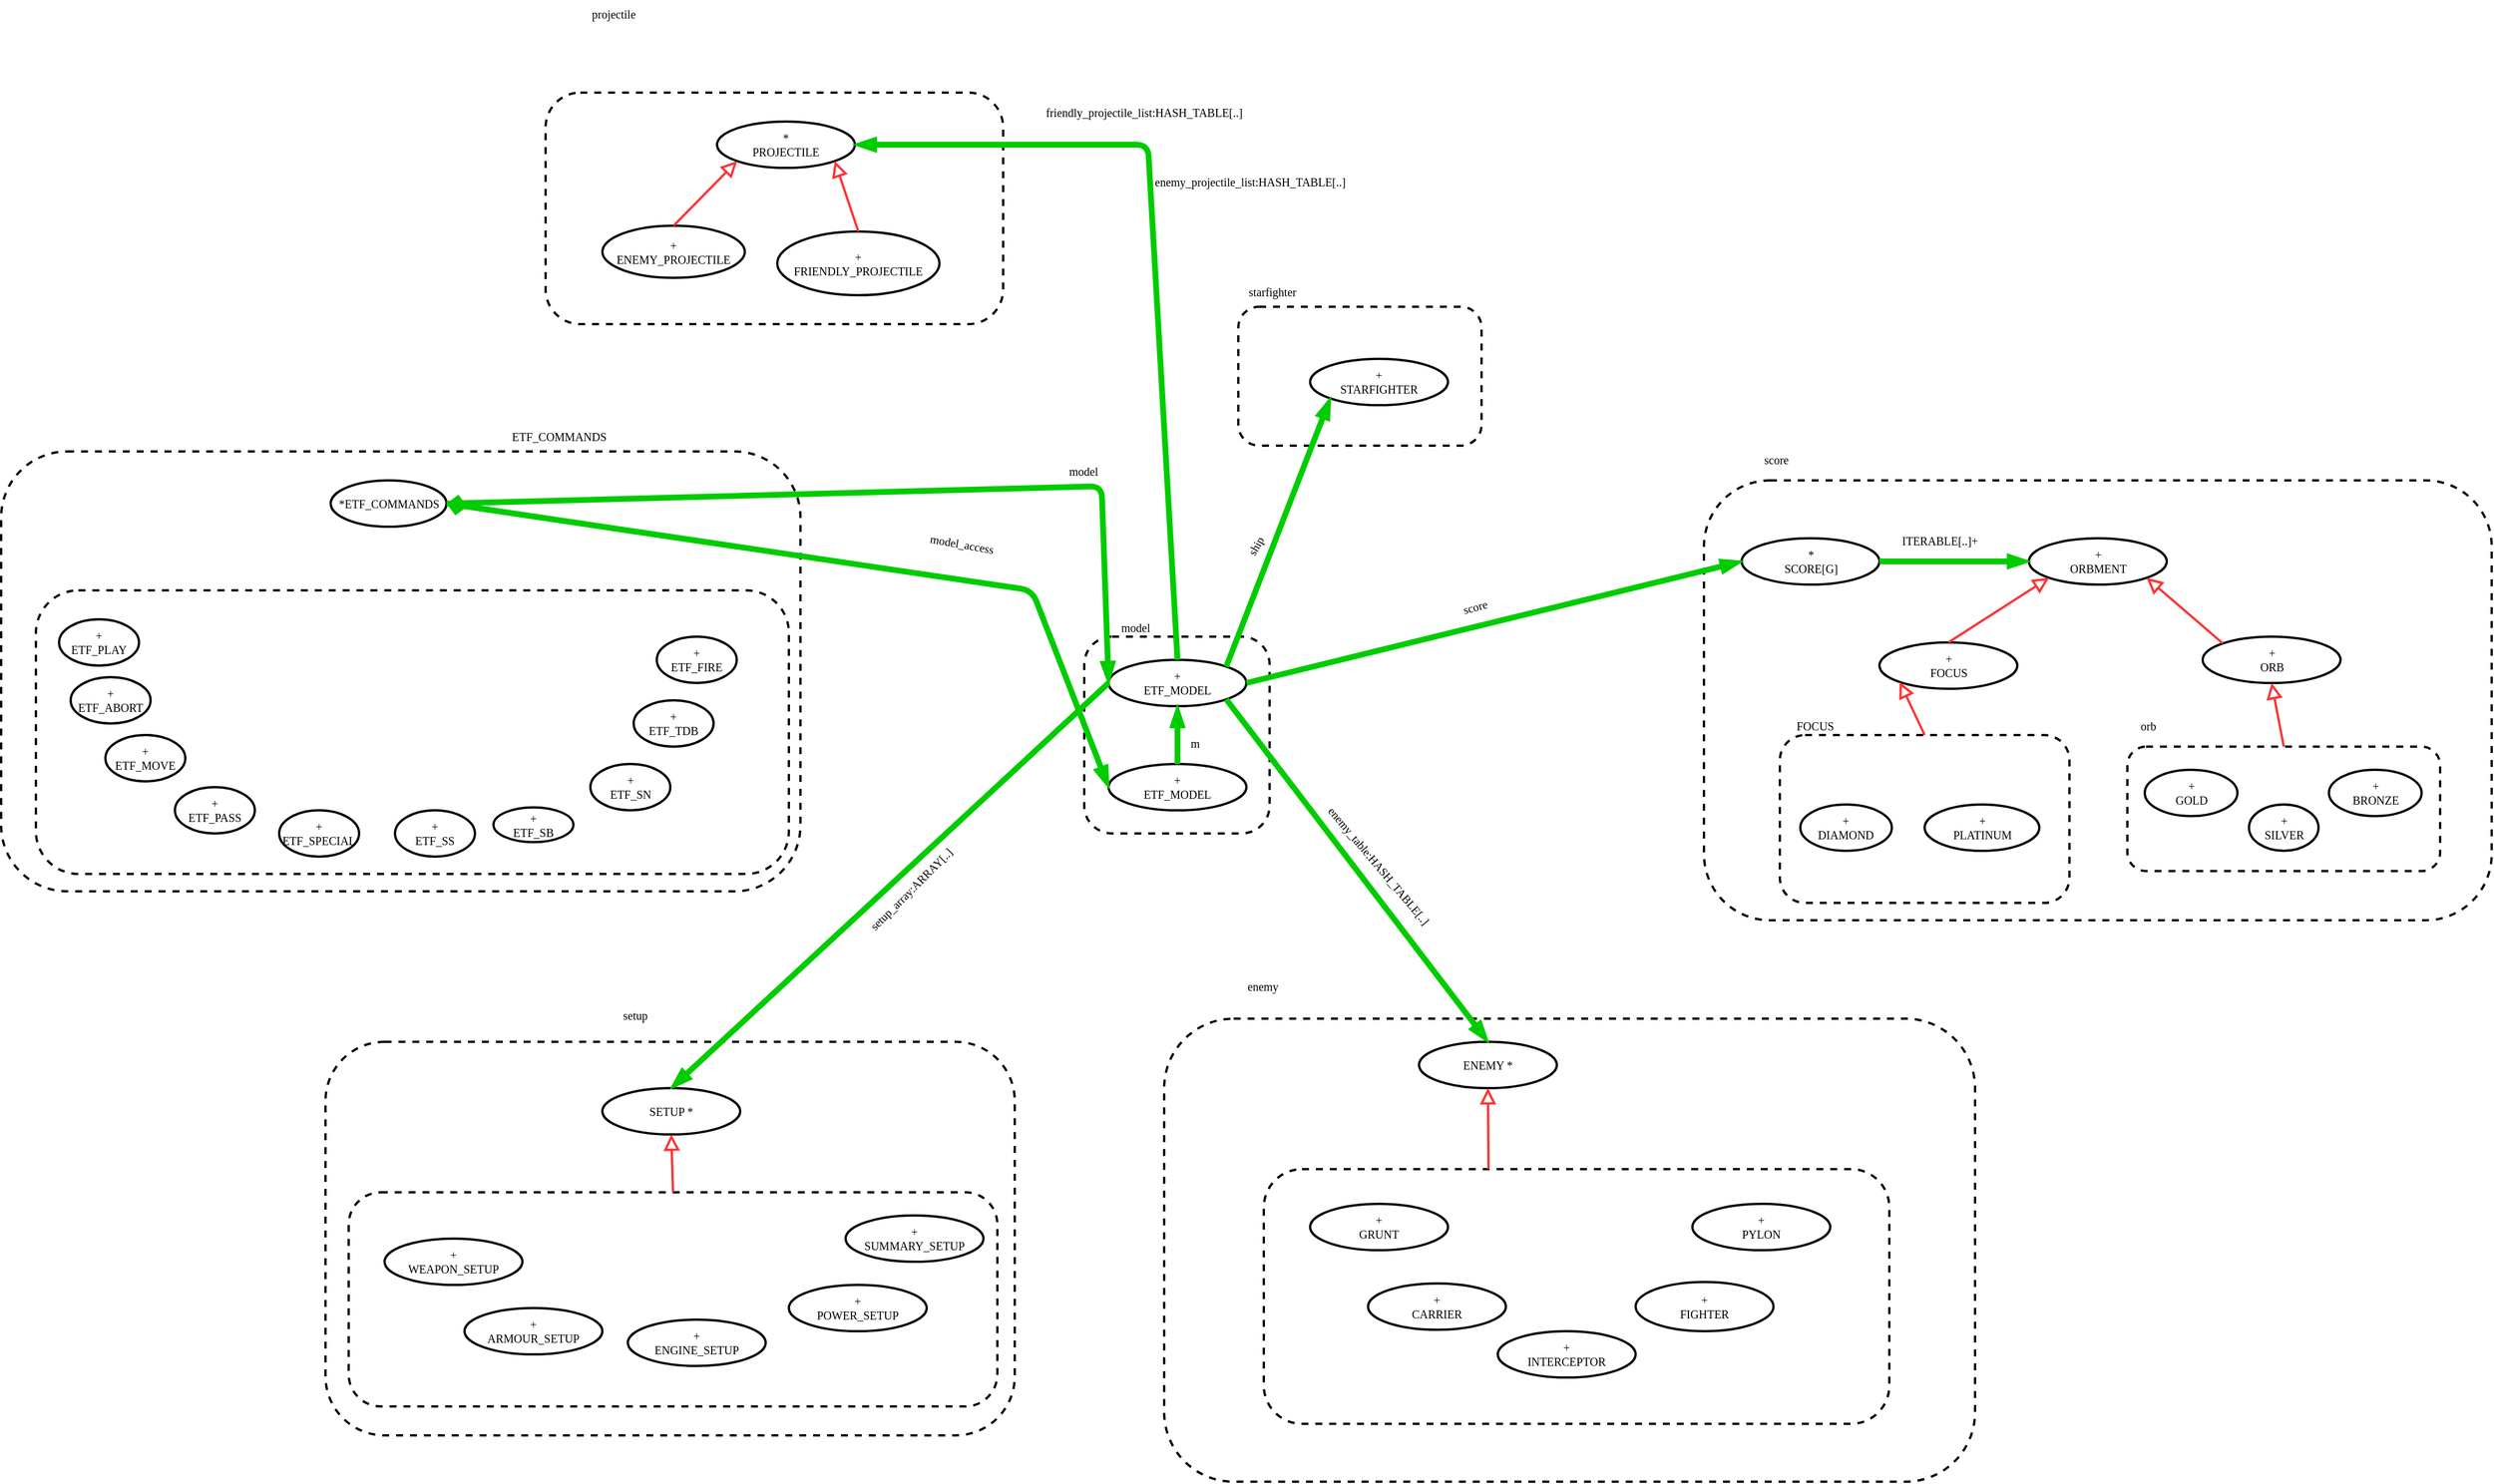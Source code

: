 <mxfile version="13.10.9" type="device"><diagram id="5QK9193k0hXHrtDVPYBl" name="Page-1"><mxGraphModel dx="1404" dy="1368" grid="1" gridSize="10" guides="1" tooltips="1" connect="1" arrows="1" fold="1" page="1" pageScale="1" pageWidth="850" pageHeight="1100" math="0" shadow="0"><root><mxCell id="0"/><mxCell id="1" parent="0"/><mxCell id="_lj4jjMfS3JyeDEuDgr4-108" value="" style="rounded=1;whiteSpace=wrap;html=1;fontSize=10;dashed=1;strokeWidth=2;" vertex="1" parent="1"><mxGeometry x="388" y="-105" width="210" height="120" as="geometry"/></mxCell><mxCell id="_lj4jjMfS3JyeDEuDgr4-109" value="starfighter" style="text;html=1;fontSize=10;fontFamily=Verdena;" vertex="1" parent="1"><mxGeometry x="394.997" y="-130" width="70" height="25" as="geometry"/></mxCell><mxCell id="_lj4jjMfS3JyeDEuDgr4-89" value="" style="rounded=1;whiteSpace=wrap;html=1;fontSize=10;dashed=1;strokeWidth=2;" vertex="1" parent="1"><mxGeometry x="840.5" y="257.5" width="290" height="130" as="geometry"/></mxCell><mxCell id="_lj4jjMfS3JyeDEuDgr4-1" value="" style="rounded=1;whiteSpace=wrap;html=1;fontSize=10;dashed=1;strokeWidth=2;" vertex="1" parent="1"><mxGeometry x="-680" y="20" width="690" height="380" as="geometry"/></mxCell><mxCell id="_lj4jjMfS3JyeDEuDgr4-2" value="ETF_COMMANDS" style="text;html=1;fontSize=10;fontFamily=Verdena;" vertex="1" parent="1"><mxGeometry x="-240.67" y="-5" width="102.33" height="25" as="geometry"/></mxCell><mxCell id="_lj4jjMfS3JyeDEuDgr4-3" value="*ETF_COMMANDS" style="ellipse;whiteSpace=wrap;html=1;rounded=1;fontSize=10;fontFamily=Verdena;strokeWidth=2;" vertex="1" parent="1"><mxGeometry x="-395.5" y="45" width="100" height="40" as="geometry"/></mxCell><mxCell id="_lj4jjMfS3JyeDEuDgr4-21" value="" style="rounded=1;whiteSpace=wrap;html=1;fontSize=10;dashed=1;strokeWidth=2;" vertex="1" parent="1"><mxGeometry x="255" y="180" width="160" height="170" as="geometry"/></mxCell><mxCell id="_lj4jjMfS3JyeDEuDgr4-22" value="model" style="text;html=1;fontSize=10;fontFamily=Verdena;" vertex="1" parent="1"><mxGeometry x="284.997" y="160" width="70" height="25" as="geometry"/></mxCell><mxCell id="_lj4jjMfS3JyeDEuDgr4-23" value="+&lt;br&gt;ETF_MODEL" style="ellipse;whiteSpace=wrap;html=1;rounded=1;fontSize=10;fontFamily=Verdena;strokeWidth=2;" vertex="1" parent="1"><mxGeometry x="276" y="200" width="119" height="40" as="geometry"/></mxCell><mxCell id="_lj4jjMfS3JyeDEuDgr4-24" value="+&lt;br&gt;ETF_MODEL" style="ellipse;whiteSpace=wrap;html=1;rounded=1;fontSize=10;fontFamily=Verdena;strokeWidth=2;" vertex="1" parent="1"><mxGeometry x="276" y="290" width="119" height="40" as="geometry"/></mxCell><mxCell id="_lj4jjMfS3JyeDEuDgr4-25" value="" style="endArrow=blockThin;html=1;strokeColor=#00CC00;strokeWidth=5;endFill=1;exitX=1;exitY=0.5;exitDx=0;exitDy=0;entryX=0;entryY=0.5;entryDx=0;entryDy=0;" edge="1" parent="1" source="_lj4jjMfS3JyeDEuDgr4-3" target="_lj4jjMfS3JyeDEuDgr4-23"><mxGeometry width="50" height="50" relative="1" as="geometry"><mxPoint x="205" y="65" as="sourcePoint"/><mxPoint x="656" y="85" as="targetPoint"/><Array as="points"><mxPoint x="270" y="50"/></Array></mxGeometry></mxCell><mxCell id="_lj4jjMfS3JyeDEuDgr4-26" value="model" style="text;html=1;fontSize=10;fontFamily=Verdena;" vertex="1" parent="1"><mxGeometry x="240" y="25" width="84" height="20" as="geometry"/></mxCell><mxCell id="_lj4jjMfS3JyeDEuDgr4-29" value="" style="endArrow=blockThin;html=1;strokeColor=#00CC00;strokeWidth=5;endFill=1;startArrow=diamond;startFill=1;exitX=1;exitY=0.5;exitDx=0;exitDy=0;entryX=0;entryY=0.5;entryDx=0;entryDy=0;" edge="1" parent="1" source="_lj4jjMfS3JyeDEuDgr4-3" target="_lj4jjMfS3JyeDEuDgr4-24"><mxGeometry width="50" height="50" relative="1" as="geometry"><mxPoint x="369" y="120" as="sourcePoint"/><mxPoint x="509" y="120" as="targetPoint"/><Array as="points"><mxPoint x="210" y="140"/></Array></mxGeometry></mxCell><mxCell id="_lj4jjMfS3JyeDEuDgr4-30" value="model_access" style="text;html=1;fontSize=10;fontFamily=Verdena;rotation=10;" vertex="1" parent="1"><mxGeometry x="120" y="90" width="81" height="20" as="geometry"/></mxCell><mxCell id="_lj4jjMfS3JyeDEuDgr4-31" value="" style="endArrow=blockThin;html=1;strokeColor=#00CC00;strokeWidth=5;endFill=1;entryX=0.5;entryY=1;entryDx=0;entryDy=0;exitX=0.5;exitY=0;exitDx=0;exitDy=0;" edge="1" parent="1" source="_lj4jjMfS3JyeDEuDgr4-24" target="_lj4jjMfS3JyeDEuDgr4-23"><mxGeometry width="50" height="50" relative="1" as="geometry"><mxPoint x="225" y="470" as="sourcePoint"/><mxPoint x="365" y="470" as="targetPoint"/></mxGeometry></mxCell><mxCell id="_lj4jjMfS3JyeDEuDgr4-32" value="m" style="text;html=1;fontSize=10;fontFamily=Verdena;" vertex="1" parent="1"><mxGeometry x="345" y="260" width="22" height="20" as="geometry"/></mxCell><mxCell id="_lj4jjMfS3JyeDEuDgr4-33" value="" style="rounded=1;whiteSpace=wrap;html=1;fontSize=10;dashed=1;strokeWidth=2;" vertex="1" parent="1"><mxGeometry x="-400" y="530" width="595" height="340" as="geometry"/></mxCell><mxCell id="_lj4jjMfS3JyeDEuDgr4-34" value="setup" style="text;html=1;fontSize=10;fontFamily=Verdena;" vertex="1" parent="1"><mxGeometry x="-145.003" y="495" width="70" height="25" as="geometry"/></mxCell><mxCell id="_lj4jjMfS3JyeDEuDgr4-35" value="" style="rounded=1;whiteSpace=wrap;html=1;fontSize=10;dashed=1;strokeWidth=2;" vertex="1" parent="1"><mxGeometry x="324" y="510" width="700" height="400" as="geometry"/></mxCell><mxCell id="_lj4jjMfS3JyeDEuDgr4-36" value="enemy" style="text;html=1;fontSize=10;fontFamily=Verdena;" vertex="1" parent="1"><mxGeometry x="393.997" y="470" width="70" height="25" as="geometry"/></mxCell><mxCell id="_lj4jjMfS3JyeDEuDgr4-37" value="" style="rounded=1;whiteSpace=wrap;html=1;fontSize=10;dashed=1;strokeWidth=2;" vertex="1" parent="1"><mxGeometry x="-380" y="660" width="560" height="185" as="geometry"/></mxCell><mxCell id="_lj4jjMfS3JyeDEuDgr4-39" value="+&lt;br&gt;WEAPON_SETUP" style="ellipse;whiteSpace=wrap;html=1;rounded=1;fontSize=10;fontFamily=Verdena;strokeWidth=2;" vertex="1" parent="1"><mxGeometry x="-349" y="700" width="119" height="40" as="geometry"/></mxCell><mxCell id="_lj4jjMfS3JyeDEuDgr4-40" value="+&lt;br&gt;ARMOUR_SETUP" style="ellipse;whiteSpace=wrap;html=1;rounded=1;fontSize=10;fontFamily=Verdena;strokeWidth=2;" vertex="1" parent="1"><mxGeometry x="-280" y="760" width="119" height="40" as="geometry"/></mxCell><mxCell id="_lj4jjMfS3JyeDEuDgr4-41" value="+&lt;br&gt;ENGINE_SETUP" style="ellipse;whiteSpace=wrap;html=1;rounded=1;fontSize=10;fontFamily=Verdena;strokeWidth=2;" vertex="1" parent="1"><mxGeometry x="-139" y="770" width="119" height="40" as="geometry"/></mxCell><mxCell id="_lj4jjMfS3JyeDEuDgr4-42" value="+&lt;br&gt;POWER_SETUP" style="ellipse;whiteSpace=wrap;html=1;rounded=1;fontSize=10;fontFamily=Verdena;strokeWidth=2;" vertex="1" parent="1"><mxGeometry y="740" width="119" height="40" as="geometry"/></mxCell><mxCell id="_lj4jjMfS3JyeDEuDgr4-43" value="+&lt;br&gt;SUMMARY_SETUP" style="ellipse;whiteSpace=wrap;html=1;rounded=1;fontSize=10;fontFamily=Verdena;strokeWidth=2;" vertex="1" parent="1"><mxGeometry x="49" y="680" width="119" height="40" as="geometry"/></mxCell><mxCell id="_lj4jjMfS3JyeDEuDgr4-47" value="SETUP *" style="ellipse;whiteSpace=wrap;html=1;rounded=1;fontSize=10;fontFamily=Verdena;strokeWidth=2;" vertex="1" parent="1"><mxGeometry x="-161" y="570" width="119" height="40" as="geometry"/></mxCell><mxCell id="_lj4jjMfS3JyeDEuDgr4-48" value="" style="endArrow=block;html=1;strokeColor=#FF3333;strokeWidth=2;endFill=0;endSize=9;entryX=0.5;entryY=1;entryDx=0;entryDy=0;exitX=0.5;exitY=0;exitDx=0;exitDy=0;" edge="1" parent="1" source="_lj4jjMfS3JyeDEuDgr4-37" target="_lj4jjMfS3JyeDEuDgr4-47"><mxGeometry width="50" height="50" relative="1" as="geometry"><mxPoint x="-110" y="680" as="sourcePoint"/><mxPoint x="-110" y="620" as="targetPoint"/></mxGeometry></mxCell><mxCell id="_lj4jjMfS3JyeDEuDgr4-50" value="ENEMY *" style="ellipse;whiteSpace=wrap;html=1;rounded=1;fontSize=10;fontFamily=Verdena;strokeWidth=2;" vertex="1" parent="1"><mxGeometry x="544" y="530" width="119" height="40" as="geometry"/></mxCell><mxCell id="_lj4jjMfS3JyeDEuDgr4-51" value="" style="rounded=1;whiteSpace=wrap;html=1;fontSize=10;dashed=1;strokeWidth=2;" vertex="1" parent="1"><mxGeometry x="410" y="640" width="540" height="220" as="geometry"/></mxCell><mxCell id="_lj4jjMfS3JyeDEuDgr4-53" value="+&lt;br&gt;GRUNT" style="ellipse;whiteSpace=wrap;html=1;rounded=1;fontSize=10;fontFamily=Verdena;strokeWidth=2;" vertex="1" parent="1"><mxGeometry x="450" y="670" width="119" height="40" as="geometry"/></mxCell><mxCell id="_lj4jjMfS3JyeDEuDgr4-55" value="+&lt;br&gt;CARRIER" style="ellipse;whiteSpace=wrap;html=1;rounded=1;fontSize=10;fontFamily=Verdena;strokeWidth=2;" vertex="1" parent="1"><mxGeometry x="500" y="738.75" width="119" height="40" as="geometry"/></mxCell><mxCell id="_lj4jjMfS3JyeDEuDgr4-56" value="+&lt;br&gt;INTERCEPTOR" style="ellipse;whiteSpace=wrap;html=1;rounded=1;fontSize=10;fontFamily=Verdena;strokeWidth=2;" vertex="1" parent="1"><mxGeometry x="612" y="780" width="119" height="40" as="geometry"/></mxCell><mxCell id="_lj4jjMfS3JyeDEuDgr4-57" value="+&lt;br&gt;FIGHTER" style="ellipse;whiteSpace=wrap;html=1;rounded=1;fontSize=10;fontFamily=Verdena;strokeWidth=2;" vertex="1" parent="1"><mxGeometry x="731" y="737.5" width="119" height="42.5" as="geometry"/></mxCell><mxCell id="_lj4jjMfS3JyeDEuDgr4-58" value="+&lt;br&gt;PYLON" style="ellipse;whiteSpace=wrap;html=1;rounded=1;fontSize=10;fontFamily=Verdena;strokeWidth=2;" vertex="1" parent="1"><mxGeometry x="780" y="670" width="119" height="40" as="geometry"/></mxCell><mxCell id="_lj4jjMfS3JyeDEuDgr4-60" value="" style="endArrow=block;html=1;strokeColor=#FF3333;strokeWidth=2;endFill=0;endSize=9;entryX=0.5;entryY=1;entryDx=0;entryDy=0;" edge="1" parent="1" target="_lj4jjMfS3JyeDEuDgr4-50"><mxGeometry width="50" height="50" relative="1" as="geometry"><mxPoint x="604" y="640" as="sourcePoint"/><mxPoint x="604" y="580" as="targetPoint"/></mxGeometry></mxCell><mxCell id="_lj4jjMfS3JyeDEuDgr4-61" value="" style="endArrow=blockThin;html=1;strokeColor=#00CC00;strokeWidth=5;endFill=1;exitX=0;exitY=0.5;exitDx=0;exitDy=0;entryX=0.5;entryY=0;entryDx=0;entryDy=0;" edge="1" parent="1" source="_lj4jjMfS3JyeDEuDgr4-23" target="_lj4jjMfS3JyeDEuDgr4-47"><mxGeometry width="50" height="50" relative="1" as="geometry"><mxPoint x="115" y="465" as="sourcePoint"/><mxPoint x="255" y="465" as="targetPoint"/></mxGeometry></mxCell><mxCell id="_lj4jjMfS3JyeDEuDgr4-62" value="setup_array:ARRAY[..]" style="text;html=1;fontSize=10;fontFamily=Verdena;rotation=-45;" vertex="1" parent="1"><mxGeometry x="54.17" y="375.93" width="123.81" height="30" as="geometry"/></mxCell><mxCell id="_lj4jjMfS3JyeDEuDgr4-63" value="" style="endArrow=blockThin;html=1;strokeColor=#00CC00;strokeWidth=5;endFill=1;exitX=1;exitY=1;exitDx=0;exitDy=0;entryX=0.5;entryY=0;entryDx=0;entryDy=0;" edge="1" parent="1" source="_lj4jjMfS3JyeDEuDgr4-23" target="_lj4jjMfS3JyeDEuDgr4-50"><mxGeometry width="50" height="50" relative="1" as="geometry"><mxPoint x="544" y="360" as="sourcePoint"/><mxPoint x="684" y="360" as="targetPoint"/></mxGeometry></mxCell><mxCell id="_lj4jjMfS3JyeDEuDgr4-64" value="enemy_table:HASH_TABLE[..]" style="text;html=1;fontSize=10;fontFamily=Verdena;rotation=50;" vertex="1" parent="1"><mxGeometry x="440" y="375.93" width="158" height="20" as="geometry"/></mxCell><mxCell id="_lj4jjMfS3JyeDEuDgr4-65" value="" style="rounded=1;whiteSpace=wrap;html=1;fontSize=10;dashed=1;strokeWidth=2;" vertex="1" parent="1"><mxGeometry x="-210" y="-290" width="395" height="200" as="geometry"/></mxCell><mxCell id="_lj4jjMfS3JyeDEuDgr4-66" value="projectile" style="text;html=1;fontSize=10;fontFamily=Verdena;" vertex="1" parent="1"><mxGeometry x="-172.333" y="-370" width="70" height="25" as="geometry"/></mxCell><mxCell id="_lj4jjMfS3JyeDEuDgr4-68" value="*&lt;br&gt;PROJECTILE" style="ellipse;whiteSpace=wrap;html=1;rounded=1;fontSize=10;fontFamily=Verdena;strokeWidth=2;" vertex="1" parent="1"><mxGeometry x="-62" y="-265" width="119" height="40" as="geometry"/></mxCell><mxCell id="_lj4jjMfS3JyeDEuDgr4-69" value="+&lt;br&gt;ENEMY_PROJECTILE" style="ellipse;whiteSpace=wrap;html=1;rounded=1;fontSize=10;fontFamily=Verdena;strokeWidth=2;" vertex="1" parent="1"><mxGeometry x="-161" y="-175" width="123" height="45" as="geometry"/></mxCell><mxCell id="_lj4jjMfS3JyeDEuDgr4-70" value="+&lt;br&gt;FRIENDLY_PROJECTILE" style="ellipse;whiteSpace=wrap;html=1;rounded=1;fontSize=10;fontFamily=Verdena;strokeWidth=2;" vertex="1" parent="1"><mxGeometry x="-10" y="-170" width="140" height="55" as="geometry"/></mxCell><mxCell id="_lj4jjMfS3JyeDEuDgr4-71" value="" style="endArrow=block;html=1;strokeColor=#FF3333;strokeWidth=2;endFill=0;endSize=9;entryX=0;entryY=1;entryDx=0;entryDy=0;exitX=0.5;exitY=0;exitDx=0;exitDy=0;" edge="1" parent="1" source="_lj4jjMfS3JyeDEuDgr4-69" target="_lj4jjMfS3JyeDEuDgr4-68"><mxGeometry width="50" height="50" relative="1" as="geometry"><mxPoint x="-85" y="-125" as="sourcePoint"/><mxPoint x="-85" y="-185" as="targetPoint"/></mxGeometry></mxCell><mxCell id="_lj4jjMfS3JyeDEuDgr4-72" value="" style="endArrow=block;html=1;strokeColor=#FF3333;strokeWidth=2;endFill=0;endSize=9;entryX=1;entryY=1;entryDx=0;entryDy=0;exitX=0.5;exitY=0;exitDx=0;exitDy=0;" edge="1" parent="1" source="_lj4jjMfS3JyeDEuDgr4-70" target="_lj4jjMfS3JyeDEuDgr4-68"><mxGeometry width="50" height="50" relative="1" as="geometry"><mxPoint x="45" y="-155" as="sourcePoint"/><mxPoint x="45" y="-215" as="targetPoint"/></mxGeometry></mxCell><mxCell id="_lj4jjMfS3JyeDEuDgr4-73" value="" style="endArrow=blockThin;html=1;strokeColor=#00CC00;strokeWidth=5;endFill=1;exitX=0.5;exitY=0;exitDx=0;exitDy=0;entryX=1;entryY=0.5;entryDx=0;entryDy=0;" edge="1" parent="1" source="_lj4jjMfS3JyeDEuDgr4-23" target="_lj4jjMfS3JyeDEuDgr4-68"><mxGeometry width="50" height="50" relative="1" as="geometry"><mxPoint x="345.5" y="185" as="sourcePoint"/><mxPoint x="503.0" y="-415" as="targetPoint"/><Array as="points"><mxPoint x="310" y="-245"/></Array></mxGeometry></mxCell><mxCell id="_lj4jjMfS3JyeDEuDgr4-74" value="friendly_projectile_list:HASH_TABLE[..]" style="text;html=1;fontSize=10;fontFamily=Verdena;" vertex="1" parent="1"><mxGeometry x="220" y="-285" width="210" height="20" as="geometry"/></mxCell><mxCell id="_lj4jjMfS3JyeDEuDgr4-75" value="enemy_projectile_list:HASH_TABLE[..]" style="text;html=1;fontSize=10;fontFamily=Verdena;" vertex="1" parent="1"><mxGeometry x="314" y="-225" width="210" height="20" as="geometry"/></mxCell><mxCell id="_lj4jjMfS3JyeDEuDgr4-76" value="" style="rounded=1;whiteSpace=wrap;html=1;fontSize=10;dashed=1;strokeWidth=2;" vertex="1" parent="1"><mxGeometry x="790" y="45" width="680" height="380" as="geometry"/></mxCell><mxCell id="_lj4jjMfS3JyeDEuDgr4-77" value="score" style="text;html=1;fontSize=10;fontFamily=Verdena;" vertex="1" parent="1"><mxGeometry x="840.497" y="15" width="70" height="25" as="geometry"/></mxCell><mxCell id="_lj4jjMfS3JyeDEuDgr4-78" value="*&lt;br&gt;SCORE[G]" style="ellipse;whiteSpace=wrap;html=1;rounded=1;fontSize=10;fontFamily=Verdena;strokeWidth=2;" vertex="1" parent="1"><mxGeometry x="822.5" y="95" width="119" height="40" as="geometry"/></mxCell><mxCell id="_lj4jjMfS3JyeDEuDgr4-79" value="+&lt;br&gt;ORBMENT" style="ellipse;whiteSpace=wrap;html=1;rounded=1;fontSize=10;fontFamily=Verdena;strokeWidth=2;" vertex="1" parent="1"><mxGeometry x="1070.5" y="95" width="119" height="40" as="geometry"/></mxCell><mxCell id="_lj4jjMfS3JyeDEuDgr4-81" value="+&lt;br&gt;FOCUS" style="ellipse;whiteSpace=wrap;html=1;rounded=1;fontSize=10;fontFamily=Verdena;strokeWidth=2;" vertex="1" parent="1"><mxGeometry x="941.5" y="185" width="119" height="40" as="geometry"/></mxCell><mxCell id="_lj4jjMfS3JyeDEuDgr4-83" value="+&lt;br&gt;ORB" style="ellipse;whiteSpace=wrap;html=1;rounded=1;fontSize=10;fontFamily=Verdena;strokeWidth=2;" vertex="1" parent="1"><mxGeometry x="1220.5" y="180" width="119" height="40" as="geometry"/></mxCell><mxCell id="_lj4jjMfS3JyeDEuDgr4-91" value="" style="rounded=1;whiteSpace=wrap;html=1;fontSize=10;dashed=1;strokeWidth=2;" vertex="1" parent="1"><mxGeometry x="855.5" y="265" width="250" height="145" as="geometry"/></mxCell><mxCell id="_lj4jjMfS3JyeDEuDgr4-92" value="FOCUS" style="text;html=1;fontSize=10;fontFamily=Verdena;" vertex="1" parent="1"><mxGeometry x="868.167" y="245" width="70" height="25" as="geometry"/></mxCell><mxCell id="_lj4jjMfS3JyeDEuDgr4-85" value="+&lt;br&gt;PLATINUM" style="ellipse;whiteSpace=wrap;html=1;rounded=1;fontSize=10;fontFamily=Verdena;strokeWidth=2;" vertex="1" parent="1"><mxGeometry x="980.5" y="325" width="99" height="40" as="geometry"/></mxCell><mxCell id="_lj4jjMfS3JyeDEuDgr4-84" value="+&lt;br&gt;DIAMOND" style="ellipse;whiteSpace=wrap;html=1;rounded=1;fontSize=10;fontFamily=Verdena;strokeWidth=2;" vertex="1" parent="1"><mxGeometry x="873.17" y="325" width="79" height="40" as="geometry"/></mxCell><mxCell id="_lj4jjMfS3JyeDEuDgr4-95" value="" style="endArrow=block;html=1;strokeColor=#FF3333;strokeWidth=2;endFill=0;endSize=9;entryX=0;entryY=1;entryDx=0;entryDy=0;exitX=0.5;exitY=0;exitDx=0;exitDy=0;" edge="1" parent="1" source="_lj4jjMfS3JyeDEuDgr4-91" target="_lj4jjMfS3JyeDEuDgr4-81"><mxGeometry width="50" height="50" relative="1" as="geometry"><mxPoint x="950.5" y="295" as="sourcePoint"/><mxPoint x="950.5" y="235" as="targetPoint"/></mxGeometry></mxCell><mxCell id="_lj4jjMfS3JyeDEuDgr4-96" value="" style="rounded=1;whiteSpace=wrap;html=1;fontSize=10;dashed=1;strokeWidth=2;" vertex="1" parent="1"><mxGeometry x="1155.5" y="275" width="270" height="107.5" as="geometry"/></mxCell><mxCell id="_lj4jjMfS3JyeDEuDgr4-97" value="orb" style="text;html=1;fontSize=10;fontFamily=Verdena;" vertex="1" parent="1"><mxGeometry x="1165" y="245" width="30" height="25" as="geometry"/></mxCell><mxCell id="_lj4jjMfS3JyeDEuDgr4-88" value="+&lt;br&gt;BRONZE" style="ellipse;whiteSpace=wrap;html=1;rounded=1;fontSize=10;fontFamily=Verdena;strokeWidth=2;" vertex="1" parent="1"><mxGeometry x="1329.5" y="295" width="80" height="40" as="geometry"/></mxCell><mxCell id="_lj4jjMfS3JyeDEuDgr4-86" value="+&lt;br&gt;GOLD" style="ellipse;whiteSpace=wrap;html=1;rounded=1;fontSize=10;fontFamily=Verdena;strokeWidth=2;" vertex="1" parent="1"><mxGeometry x="1170.5" y="295" width="80" height="40" as="geometry"/></mxCell><mxCell id="_lj4jjMfS3JyeDEuDgr4-87" value="+&lt;br&gt;SILVER" style="ellipse;whiteSpace=wrap;html=1;rounded=1;fontSize=10;fontFamily=Verdena;strokeWidth=2;" vertex="1" parent="1"><mxGeometry x="1260.5" y="325" width="60" height="40" as="geometry"/></mxCell><mxCell id="_lj4jjMfS3JyeDEuDgr4-98" value="" style="endArrow=block;html=1;strokeColor=#FF3333;strokeWidth=2;endFill=0;endSize=9;entryX=0.5;entryY=1;entryDx=0;entryDy=0;exitX=0.5;exitY=0;exitDx=0;exitDy=0;" edge="1" parent="1" source="_lj4jjMfS3JyeDEuDgr4-96" target="_lj4jjMfS3JyeDEuDgr4-83"><mxGeometry width="50" height="50" relative="1" as="geometry"><mxPoint x="1250.5" y="285" as="sourcePoint"/><mxPoint x="1250.5" y="225" as="targetPoint"/></mxGeometry></mxCell><mxCell id="_lj4jjMfS3JyeDEuDgr4-99" value="" style="endArrow=block;html=1;strokeColor=#FF3333;strokeWidth=2;endFill=0;endSize=9;entryX=0;entryY=1;entryDx=0;entryDy=0;exitX=0.5;exitY=0;exitDx=0;exitDy=0;" edge="1" parent="1" source="_lj4jjMfS3JyeDEuDgr4-81" target="_lj4jjMfS3JyeDEuDgr4-79"><mxGeometry width="50" height="50" relative="1" as="geometry"><mxPoint x="1030.5" y="205" as="sourcePoint"/><mxPoint x="1030.5" y="145" as="targetPoint"/></mxGeometry></mxCell><mxCell id="_lj4jjMfS3JyeDEuDgr4-100" value="" style="endArrow=block;html=1;strokeColor=#FF3333;strokeWidth=2;endFill=0;endSize=9;entryX=1;entryY=1;entryDx=0;entryDy=0;exitX=0;exitY=0;exitDx=0;exitDy=0;" edge="1" parent="1" source="_lj4jjMfS3JyeDEuDgr4-83" target="_lj4jjMfS3JyeDEuDgr4-79"><mxGeometry width="50" height="50" relative="1" as="geometry"><mxPoint x="1230.5" y="195" as="sourcePoint"/><mxPoint x="1230.5" y="135" as="targetPoint"/></mxGeometry></mxCell><mxCell id="_lj4jjMfS3JyeDEuDgr4-101" value="" style="endArrow=blockThin;html=1;strokeColor=#00CC00;strokeWidth=5;endFill=1;exitX=1;exitY=0.5;exitDx=0;exitDy=0;entryX=0;entryY=0.5;entryDx=0;entryDy=0;" edge="1" parent="1" source="_lj4jjMfS3JyeDEuDgr4-78" target="_lj4jjMfS3JyeDEuDgr4-79"><mxGeometry width="50" height="50" relative="1" as="geometry"><mxPoint x="965.5" y="105" as="sourcePoint"/><mxPoint x="1105.5" y="105" as="targetPoint"/></mxGeometry></mxCell><mxCell id="_lj4jjMfS3JyeDEuDgr4-102" value="ITERABLE[..]+" style="text;html=1;fontSize=10;fontFamily=Verdena;" vertex="1" parent="1"><mxGeometry x="959" y="85" width="84" height="20" as="geometry"/></mxCell><mxCell id="_lj4jjMfS3JyeDEuDgr4-103" value="" style="endArrow=blockThin;html=1;strokeColor=#00CC00;strokeWidth=5;endFill=1;entryX=0;entryY=0.5;entryDx=0;entryDy=0;exitX=1;exitY=0.5;exitDx=0;exitDy=0;" edge="1" parent="1" source="_lj4jjMfS3JyeDEuDgr4-23" target="_lj4jjMfS3JyeDEuDgr4-78"><mxGeometry width="50" height="50" relative="1" as="geometry"><mxPoint x="415" y="205" as="sourcePoint"/><mxPoint x="1012" y="105" as="targetPoint"/></mxGeometry></mxCell><mxCell id="_lj4jjMfS3JyeDEuDgr4-104" value="score" style="text;html=1;fontSize=10;fontFamily=Verdena;rotation=-15;" vertex="1" parent="1"><mxGeometry x="578.9" y="140" width="40.1" height="20" as="geometry"/></mxCell><mxCell id="_lj4jjMfS3JyeDEuDgr4-105" value="+&lt;br&gt;STARFIGHTER" style="ellipse;whiteSpace=wrap;html=1;rounded=1;fontSize=10;fontFamily=Verdena;strokeWidth=2;" vertex="1" parent="1"><mxGeometry x="450" y="-60" width="119" height="40" as="geometry"/></mxCell><mxCell id="_lj4jjMfS3JyeDEuDgr4-106" value="" style="endArrow=blockThin;html=1;strokeColor=#00CC00;strokeWidth=5;endFill=1;entryX=0;entryY=1;entryDx=0;entryDy=0;exitX=1;exitY=0;exitDx=0;exitDy=0;" edge="1" parent="1" source="_lj4jjMfS3JyeDEuDgr4-23" target="_lj4jjMfS3JyeDEuDgr4-105"><mxGeometry width="50" height="50" relative="1" as="geometry"><mxPoint x="410" y="112" as="sourcePoint"/><mxPoint x="550" y="112" as="targetPoint"/></mxGeometry></mxCell><mxCell id="_lj4jjMfS3JyeDEuDgr4-107" value="ship" style="text;html=1;fontSize=10;fontFamily=Verdena;rotation=-60;" vertex="1" parent="1"><mxGeometry x="388" y="85" width="32" height="20" as="geometry"/></mxCell><mxCell id="_lj4jjMfS3JyeDEuDgr4-111" value="" style="rounded=1;whiteSpace=wrap;html=1;fontSize=10;dashed=1;strokeWidth=2;" vertex="1" parent="1"><mxGeometry x="-650" y="140" width="650" height="245" as="geometry"/></mxCell><mxCell id="_lj4jjMfS3JyeDEuDgr4-4" value="+&lt;br&gt;ETF_PLAY" style="ellipse;whiteSpace=wrap;html=1;rounded=1;fontSize=10;fontFamily=Verdena;strokeWidth=2;" vertex="1" parent="1"><mxGeometry x="-630" y="165" width="69" height="40" as="geometry"/></mxCell><mxCell id="_lj4jjMfS3JyeDEuDgr4-10" value="+&lt;br&gt;ETF_ABORT" style="ellipse;whiteSpace=wrap;html=1;rounded=1;fontSize=10;fontFamily=Verdena;strokeWidth=2;" vertex="1" parent="1"><mxGeometry x="-620" y="215" width="69" height="40" as="geometry"/></mxCell><mxCell id="_lj4jjMfS3JyeDEuDgr4-6" value="+&lt;br&gt;ETF_MOVE" style="ellipse;whiteSpace=wrap;html=1;rounded=1;fontSize=10;fontFamily=Verdena;strokeWidth=2;" vertex="1" parent="1"><mxGeometry x="-590" y="265" width="69" height="40" as="geometry"/></mxCell><mxCell id="_lj4jjMfS3JyeDEuDgr4-7" value="+&lt;br&gt;ETF_PASS" style="ellipse;whiteSpace=wrap;html=1;rounded=1;fontSize=10;fontFamily=Verdena;strokeWidth=2;" vertex="1" parent="1"><mxGeometry x="-530" y="310" width="69" height="40" as="geometry"/></mxCell><mxCell id="_lj4jjMfS3JyeDEuDgr4-8" value="+&lt;br&gt;ETF_SPECIAL" style="ellipse;whiteSpace=wrap;html=1;rounded=1;fontSize=10;fontFamily=Verdena;strokeWidth=2;" vertex="1" parent="1"><mxGeometry x="-440" y="330" width="69" height="40" as="geometry"/></mxCell><mxCell id="_lj4jjMfS3JyeDEuDgr4-12" value="+&lt;br&gt;ETF_SN" style="ellipse;whiteSpace=wrap;html=1;rounded=1;fontSize=10;fontFamily=Verdena;strokeWidth=2;" vertex="1" parent="1"><mxGeometry x="-171.33" y="290" width="69" height="40" as="geometry"/></mxCell><mxCell id="_lj4jjMfS3JyeDEuDgr4-11" value="+&lt;br&gt;ETF_SS" style="ellipse;whiteSpace=wrap;html=1;rounded=1;fontSize=10;fontFamily=Verdena;strokeWidth=2;" vertex="1" parent="1"><mxGeometry x="-340" y="330" width="69" height="40" as="geometry"/></mxCell><mxCell id="_lj4jjMfS3JyeDEuDgr4-9" value="+&lt;br&gt;ETF_SB" style="ellipse;whiteSpace=wrap;html=1;rounded=1;fontSize=10;fontFamily=Verdena;strokeWidth=2;" vertex="1" parent="1"><mxGeometry x="-255" y="327.5" width="69" height="30" as="geometry"/></mxCell><mxCell id="_lj4jjMfS3JyeDEuDgr4-113" value="+&lt;br&gt;ETF_FIRE" style="ellipse;whiteSpace=wrap;html=1;rounded=1;fontSize=10;fontFamily=Verdena;strokeWidth=2;" vertex="1" parent="1"><mxGeometry x="-114" y="180" width="69" height="40" as="geometry"/></mxCell><mxCell id="_lj4jjMfS3JyeDEuDgr4-115" value="+&lt;br&gt;ETF_TDB" style="ellipse;whiteSpace=wrap;html=1;rounded=1;fontSize=10;fontFamily=Verdena;strokeWidth=2;" vertex="1" parent="1"><mxGeometry x="-134" y="235" width="69" height="40" as="geometry"/></mxCell></root></mxGraphModel></diagram></mxfile>